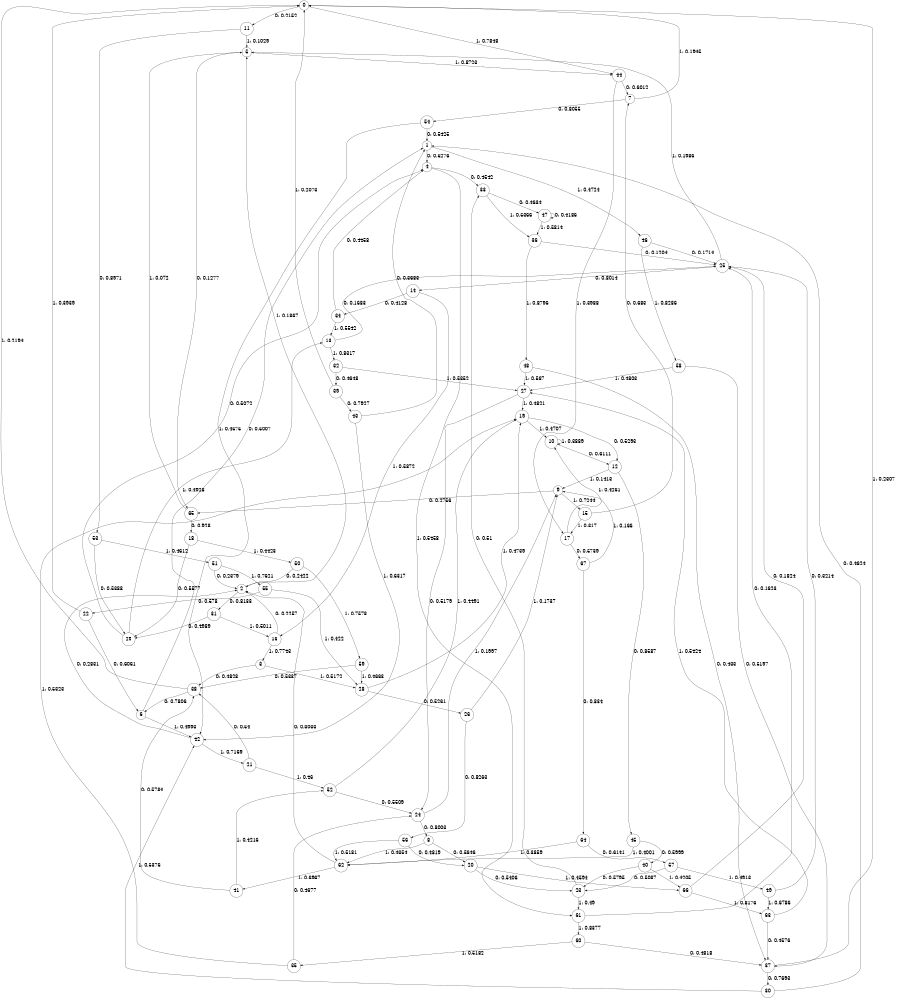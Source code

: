 digraph "ch28concat_phase3_L10" {
size = "6,8.5";
ratio = "fill";
node [shape = circle];
node [fontsize = 24];
edge [fontsize = 24];
0 -> 11 [label = "0: 0.2152   "];
0 -> 44 [label = "1: 0.7848   "];
1 -> 4 [label = "0: 0.5276   "];
1 -> 46 [label = "1: 0.4724   "];
2 -> 31 [label = "0: 0.8133   "];
2 -> 5 [label = "1: 0.1867   "];
3 -> 38 [label = "0: 0.4828   "];
3 -> 28 [label = "1: 0.5172   "];
4 -> 33 [label = "0: 0.4542   "];
4 -> 61 [label = "1: 0.5458   "];
5 -> 65 [label = "0: 0.1277   "];
5 -> 44 [label = "1: 0.8723   "];
6 -> 1 [label = "0: 0.5007   "];
6 -> 42 [label = "1: 0.4993   "];
7 -> 54 [label = "0: 0.8055   "];
7 -> 0 [label = "1: 0.1945   "];
8 -> 20 [label = "0: 0.5646   "];
8 -> 62 [label = "1: 0.4354   "];
9 -> 65 [label = "0: 0.2756   "];
9 -> 15 [label = "1: 0.7244   "];
10 -> 12 [label = "0: 0.6111   "];
10 -> 10 [label = "1: 0.3889   "];
11 -> 53 [label = "0: 0.8971   "];
11 -> 5 [label = "1: 0.1029   "];
12 -> 45 [label = "0: 0.8587   "];
12 -> 9 [label = "1: 0.1413   "];
13 -> 25 [label = "0: 0.1683   "];
13 -> 32 [label = "1: 0.8317   "];
14 -> 34 [label = "0: 0.4128   "];
14 -> 16 [label = "1: 0.5872   "];
15 -> 7 [label = "0: 0.683    "];
15 -> 17 [label = "1: 0.317    "];
16 -> 2 [label = "0: 0.2257   "];
16 -> 3 [label = "1: 0.7743   "];
17 -> 67 [label = "0: 0.5739   "];
17 -> 10 [label = "1: 0.4261   "];
18 -> 29 [label = "0: 0.5577   "];
18 -> 50 [label = "1: 0.4423   "];
19 -> 12 [label = "0: 0.5293   "];
19 -> 10 [label = "1: 0.4707   "];
20 -> 23 [label = "0: 0.5406   "];
20 -> 66 [label = "1: 0.4594   "];
21 -> 38 [label = "0: 0.54     "];
21 -> 52 [label = "1: 0.46     "];
22 -> 6 [label = "0: 0.6061   "];
22 -> 0 [label = "1: 0.3939   "];
23 -> 33 [label = "0: 0.51     "];
23 -> 61 [label = "1: 0.49     "];
24 -> 8 [label = "0: 0.8003   "];
24 -> 9 [label = "1: 0.1997   "];
25 -> 14 [label = "0: 0.8014   "];
25 -> 5 [label = "1: 0.1986   "];
26 -> 56 [label = "0: 0.8263   "];
26 -> 9 [label = "1: 0.1737   "];
27 -> 24 [label = "0: 0.5179   "];
27 -> 19 [label = "1: 0.4821   "];
28 -> 26 [label = "0: 0.5261   "];
28 -> 19 [label = "1: 0.4739   "];
29 -> 4 [label = "0: 0.5072   "];
29 -> 13 [label = "1: 0.4928   "];
30 -> 1 [label = "0: 0.4624   "];
30 -> 42 [label = "1: 0.5376   "];
31 -> 29 [label = "0: 0.4989   "];
31 -> 16 [label = "1: 0.5011   "];
32 -> 39 [label = "0: 0.4648   "];
32 -> 27 [label = "1: 0.5352   "];
33 -> 47 [label = "0: 0.4634   "];
33 -> 36 [label = "1: 0.5366   "];
34 -> 4 [label = "0: 0.4458   "];
34 -> 13 [label = "1: 0.5542   "];
35 -> 24 [label = "0: 0.4677   "];
35 -> 19 [label = "1: 0.5323   "];
36 -> 25 [label = "0: 0.1204   "];
36 -> 48 [label = "1: 0.8796   "];
37 -> 30 [label = "0: 0.7693   "];
37 -> 0 [label = "1: 0.2307   "];
38 -> 6 [label = "0: 0.7806   "];
38 -> 0 [label = "1: 0.2194   "];
39 -> 43 [label = "0: 0.7927   "];
39 -> 0 [label = "1: 0.2073   "];
40 -> 23 [label = "0: 0.5795   "];
40 -> 66 [label = "1: 0.4205   "];
41 -> 38 [label = "0: 0.5784   "];
41 -> 52 [label = "1: 0.4216   "];
42 -> 2 [label = "0: 0.2831   "];
42 -> 21 [label = "1: 0.7169   "];
43 -> 1 [label = "0: 0.3683   "];
43 -> 42 [label = "1: 0.6317   "];
44 -> 7 [label = "0: 0.6012   "];
44 -> 17 [label = "1: 0.3988   "];
45 -> 40 [label = "0: 0.5999   "];
45 -> 62 [label = "1: 0.4001   "];
46 -> 25 [label = "0: 0.1714   "];
46 -> 58 [label = "1: 0.8286   "];
47 -> 47 [label = "0: 0.4186   "];
47 -> 36 [label = "1: 0.5814   "];
48 -> 37 [label = "0: 0.433    "];
48 -> 27 [label = "1: 0.567    "];
49 -> 25 [label = "0: 0.3214   "];
49 -> 63 [label = "1: 0.6786   "];
50 -> 2 [label = "0: 0.2422   "];
50 -> 59 [label = "1: 0.7578   "];
51 -> 2 [label = "0: 0.2379   "];
51 -> 55 [label = "1: 0.7621   "];
52 -> 24 [label = "0: 0.5509   "];
52 -> 19 [label = "1: 0.4491   "];
53 -> 29 [label = "0: 0.5388   "];
53 -> 51 [label = "1: 0.4612   "];
54 -> 1 [label = "0: 0.5425   "];
54 -> 42 [label = "1: 0.4575   "];
55 -> 22 [label = "0: 0.578    "];
55 -> 28 [label = "1: 0.422    "];
56 -> 20 [label = "0: 0.4819   "];
56 -> 62 [label = "1: 0.5181   "];
57 -> 23 [label = "0: 0.5087   "];
57 -> 49 [label = "1: 0.4913   "];
58 -> 37 [label = "0: 0.5197   "];
58 -> 27 [label = "1: 0.4803   "];
59 -> 38 [label = "0: 0.5337   "];
59 -> 28 [label = "1: 0.4663   "];
60 -> 37 [label = "0: 0.4818   "];
60 -> 35 [label = "1: 0.5182   "];
61 -> 25 [label = "0: 0.1623   "];
61 -> 60 [label = "1: 0.8377   "];
62 -> 2 [label = "0: 0.3033   "];
62 -> 41 [label = "1: 0.6967   "];
63 -> 37 [label = "0: 0.4576   "];
63 -> 27 [label = "1: 0.5424   "];
64 -> 57 [label = "0: 0.6141   "];
64 -> 62 [label = "1: 0.3859   "];
65 -> 18 [label = "0: 0.928    "];
65 -> 5 [label = "1: 0.072    "];
66 -> 25 [label = "0: 0.1824   "];
66 -> 63 [label = "1: 0.8176   "];
67 -> 64 [label = "0: 0.834    "];
67 -> 9 [label = "1: 0.166    "];
}